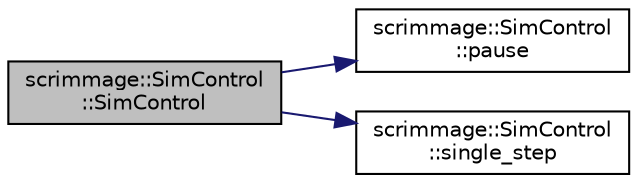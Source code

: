 digraph "scrimmage::SimControl::SimControl"
{
 // LATEX_PDF_SIZE
  edge [fontname="Helvetica",fontsize="10",labelfontname="Helvetica",labelfontsize="10"];
  node [fontname="Helvetica",fontsize="10",shape=record];
  rankdir="LR";
  Node1 [label="scrimmage::SimControl\l::SimControl",height=0.2,width=0.4,color="black", fillcolor="grey75", style="filled", fontcolor="black",tooltip="SimControl default constructor."];
  Node1 -> Node2 [color="midnightblue",fontsize="10",style="solid",fontname="Helvetica"];
  Node2 [label="scrimmage::SimControl\l::pause",height=0.2,width=0.4,color="black", fillcolor="white", style="filled",URL="$classscrimmage_1_1SimControl.html#a94bc3fc4d66ec8deef92ba821036acda",tooltip="Pause (true) or unpause (false) the simulation."];
  Node1 -> Node3 [color="midnightblue",fontsize="10",style="solid",fontname="Helvetica"];
  Node3 [label="scrimmage::SimControl\l::single_step",height=0.2,width=0.4,color="black", fillcolor="white", style="filled",URL="$classscrimmage_1_1SimControl.html#a37204938bd08e3e2ee1196d04bbdead0",tooltip=" "];
}
